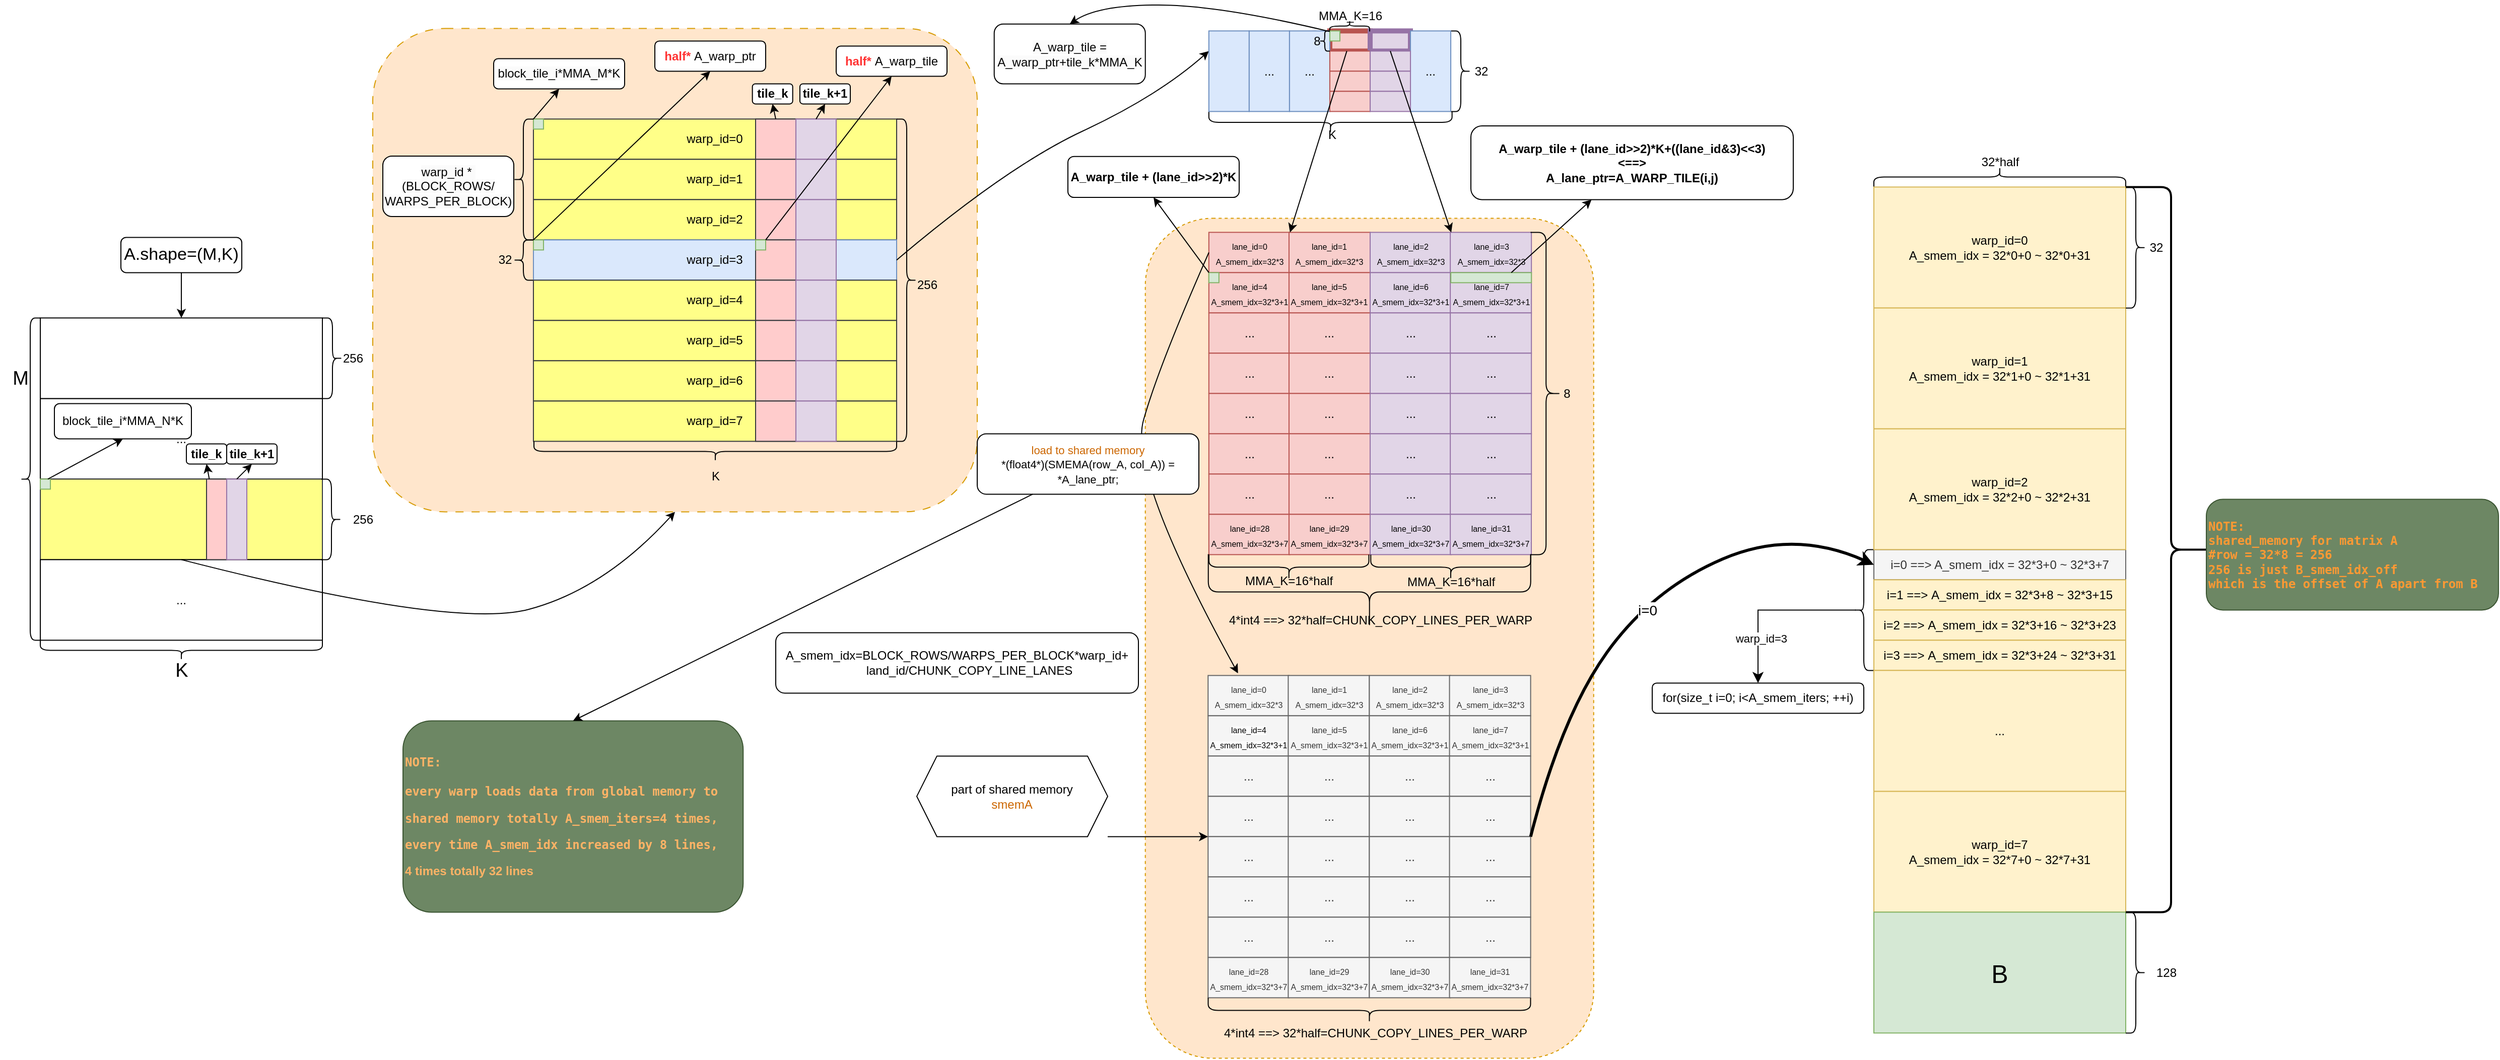 <mxfile version="13.7.9" type="device"><diagram name="Page-1" id="_nR7e4XgD6fj8UJKNjDj"><mxGraphModel dx="2440" dy="-1384" grid="1" gridSize="10" guides="1" tooltips="1" connect="1" arrows="1" fold="1" page="1" pageScale="1" pageWidth="850" pageHeight="1100" math="0" shadow="0"><root><mxCell id="0"/><mxCell id="1" parent="0"/><mxCell id="BASvvJVavqTpIo9RgMH1-416" value="..." style="rounded=0;whiteSpace=wrap;html=1;" parent="1" vertex="1"><mxGeometry x="-800" y="2600.7" width="280" height="80" as="geometry"/></mxCell><mxCell id="BASvvJVavqTpIo9RgMH1-315" value="" style="rounded=1;whiteSpace=wrap;html=1;dashed=1;dashPattern=8 8;fillColor=#ffe6cc;strokeColor=#d79b00;" parent="1" vertex="1"><mxGeometry x="-470" y="2233.2" width="600" height="480" as="geometry"/></mxCell><mxCell id="BASvvJVavqTpIo9RgMH1-244" value="" style="rounded=1;whiteSpace=wrap;html=1;dashed=1;fillColor=#ffe6cc;strokeColor=#d79b00;" parent="1" vertex="1"><mxGeometry x="296.85" y="2421.7" width="445.03" height="834" as="geometry"/></mxCell><mxCell id="BASvvJVavqTpIo9RgMH1-38" value="warp_id=0" style="rounded=0;whiteSpace=wrap;html=1;fillColor=#ffff88;strokeColor=#36393d;" parent="1" vertex="1"><mxGeometry x="-310.52" y="2323.2" width="360.52" height="40" as="geometry"/></mxCell><mxCell id="BASvvJVavqTpIo9RgMH1-29" value="" style="shape=curlyBracket;whiteSpace=wrap;html=1;rounded=1;flipH=1;labelPosition=right;verticalLabelPosition=middle;align=left;verticalAlign=middle;rotation=0;" parent="1" vertex="1"><mxGeometry x="50" y="2323.2" width="20" height="320" as="geometry"/></mxCell><mxCell id="BASvvJVavqTpIo9RgMH1-30" value="256" style="text;html=1;align=center;verticalAlign=middle;resizable=0;points=[];autosize=1;strokeColor=none;fillColor=none;" parent="1" vertex="1"><mxGeometry x="60" y="2473.2" width="40" height="30" as="geometry"/></mxCell><mxCell id="BASvvJVavqTpIo9RgMH1-31" value="" style="shape=curlyBracket;whiteSpace=wrap;html=1;rounded=1;flipH=1;labelPosition=right;verticalLabelPosition=middle;align=left;verticalAlign=middle;rotation=-180;" parent="1" vertex="1"><mxGeometry x="-330.52" y="2443.2" width="20" height="40" as="geometry"/></mxCell><mxCell id="BASvvJVavqTpIo9RgMH1-32" value="32" style="text;html=1;align=center;verticalAlign=middle;resizable=0;points=[];autosize=1;strokeColor=none;fillColor=none;" parent="1" vertex="1"><mxGeometry x="-358.96" y="2448.2" width="40" height="30" as="geometry"/></mxCell><mxCell id="BASvvJVavqTpIo9RgMH1-41" value="warp_id=1" style="rounded=0;whiteSpace=wrap;html=1;fillColor=#ffff88;strokeColor=#36393d;" parent="1" vertex="1"><mxGeometry x="-310.52" y="2363.2" width="360.52" height="40" as="geometry"/></mxCell><mxCell id="BASvvJVavqTpIo9RgMH1-42" value="warp_id=2" style="rounded=0;whiteSpace=wrap;html=1;fillColor=#ffff88;strokeColor=#36393d;" parent="1" vertex="1"><mxGeometry x="-310.52" y="2403.2" width="360.52" height="40" as="geometry"/></mxCell><mxCell id="BASvvJVavqTpIo9RgMH1-44" value="warp_id=3" style="rounded=0;whiteSpace=wrap;html=1;fillColor=#dae8fc;strokeColor=#6c8ebf;" parent="1" vertex="1"><mxGeometry x="-310.52" y="2443.2" width="360.52" height="40" as="geometry"/></mxCell><mxCell id="BASvvJVavqTpIo9RgMH1-45" value="warp_id=4" style="rounded=0;whiteSpace=wrap;html=1;fillColor=#ffff88;strokeColor=#36393d;" parent="1" vertex="1"><mxGeometry x="-310.52" y="2483.2" width="360.52" height="40" as="geometry"/></mxCell><mxCell id="BASvvJVavqTpIo9RgMH1-48" value="warp_id=5" style="rounded=0;whiteSpace=wrap;html=1;fillColor=#ffff88;strokeColor=#36393d;" parent="1" vertex="1"><mxGeometry x="-310.52" y="2523.2" width="360.52" height="40" as="geometry"/></mxCell><mxCell id="BASvvJVavqTpIo9RgMH1-49" value="warp_id=6" style="rounded=0;whiteSpace=wrap;html=1;fillColor=#ffff88;strokeColor=#36393d;" parent="1" vertex="1"><mxGeometry x="-310.52" y="2563.2" width="360.52" height="40" as="geometry"/></mxCell><mxCell id="BASvvJVavqTpIo9RgMH1-51" value="warp_id=7" style="rounded=0;whiteSpace=wrap;html=1;fillColor=#ffff88;strokeColor=#36393d;" parent="1" vertex="1"><mxGeometry x="-310.52" y="2603.2" width="360.52" height="40" as="geometry"/></mxCell><mxCell id="BASvvJVavqTpIo9RgMH1-56" value="" style="curved=1;endArrow=classic;html=1;rounded=0;exitX=1;exitY=0.5;exitDx=0;exitDy=0;entryX=0;entryY=0.25;entryDx=0;entryDy=0;" parent="1" source="BASvvJVavqTpIo9RgMH1-44" target="BASvvJVavqTpIo9RgMH1-75" edge="1"><mxGeometry width="50" height="50" relative="1" as="geometry"><mxPoint x="270" y="2255.7" as="sourcePoint"/><mxPoint x="350" y="2205.7" as="targetPoint"/><Array as="points"><mxPoint x="160" y="2370"/><mxPoint x="310" y="2300"/></Array></mxGeometry></mxCell><mxCell id="BASvvJVavqTpIo9RgMH1-57" value="" style="shape=curlyBracket;whiteSpace=wrap;html=1;rounded=1;flipH=1;labelPosition=right;verticalLabelPosition=middle;align=left;verticalAlign=middle;rotation=90;" parent="1" vertex="1"><mxGeometry x="-140" y="2473.2" width="20" height="360" as="geometry"/></mxCell><mxCell id="BASvvJVavqTpIo9RgMH1-58" value="K" style="text;html=1;align=center;verticalAlign=middle;resizable=0;points=[];autosize=1;strokeColor=none;fillColor=none;" parent="1" vertex="1"><mxGeometry x="-145" y="2663.2" width="30" height="30" as="geometry"/></mxCell><mxCell id="BASvvJVavqTpIo9RgMH1-61" value="" style="whiteSpace=wrap;html=1;aspect=fixed;fillColor=#d5e8d4;strokeColor=#82b366;" parent="1" vertex="1"><mxGeometry x="-310.52" y="2323.2" width="10" height="10" as="geometry"/></mxCell><mxCell id="BASvvJVavqTpIo9RgMH1-63" value="" style="endArrow=classic;html=1;rounded=0;exitX=0;exitY=0;exitDx=0;exitDy=0;entryX=0.5;entryY=1;entryDx=0;entryDy=0;" parent="1" source="BASvvJVavqTpIo9RgMH1-61" target="BASvvJVavqTpIo9RgMH1-248" edge="1"><mxGeometry width="50" height="50" relative="1" as="geometry"><mxPoint x="-300" y="2323.2" as="sourcePoint"/><mxPoint x="-290" y="2293.2" as="targetPoint"/></mxGeometry></mxCell><mxCell id="BASvvJVavqTpIo9RgMH1-65" value="" style="whiteSpace=wrap;html=1;aspect=fixed;fillColor=#d5e8d4;strokeColor=#82b366;" parent="1" vertex="1"><mxGeometry x="-310.52" y="2443.2" width="10" height="10" as="geometry"/></mxCell><mxCell id="BASvvJVavqTpIo9RgMH1-66" value="" style="endArrow=classic;html=1;rounded=0;entryX=0.5;entryY=1;entryDx=0;entryDy=0;" parent="1" target="BASvvJVavqTpIo9RgMH1-249" edge="1"><mxGeometry width="50" height="50" relative="1" as="geometry"><mxPoint x="-310.52" y="2443.2" as="sourcePoint"/><mxPoint x="-400" y="2403.2" as="targetPoint"/></mxGeometry></mxCell><mxCell id="BASvvJVavqTpIo9RgMH1-69" value="32" style="text;html=1;align=center;verticalAlign=middle;resizable=0;points=[];autosize=1;strokeColor=none;fillColor=none;" parent="1" vertex="1"><mxGeometry x="609.98" y="2260.7" width="40" height="30" as="geometry"/></mxCell><mxCell id="BASvvJVavqTpIo9RgMH1-70" value="" style="shape=curlyBracket;whiteSpace=wrap;html=1;rounded=1;flipH=1;labelPosition=right;verticalLabelPosition=middle;align=left;verticalAlign=middle;" parent="1" vertex="1"><mxGeometry x="600" y="2235.7" width="20" height="80" as="geometry"/></mxCell><mxCell id="BASvvJVavqTpIo9RgMH1-71" value="" style="shape=curlyBracket;whiteSpace=wrap;html=1;rounded=1;flipH=1;labelPosition=right;verticalLabelPosition=middle;align=left;verticalAlign=middle;rotation=-180;direction=south;" parent="1" vertex="1"><mxGeometry x="359.92" y="2315.7" width="241.4" height="21.55" as="geometry"/></mxCell><mxCell id="BASvvJVavqTpIo9RgMH1-72" value="K" style="text;html=1;align=center;verticalAlign=middle;resizable=0;points=[];autosize=1;strokeColor=none;fillColor=none;" parent="1" vertex="1"><mxGeometry x="466.74" y="2324.2" width="30" height="30" as="geometry"/></mxCell><mxCell id="BASvvJVavqTpIo9RgMH1-74" value="" style="rounded=0;whiteSpace=wrap;html=1;fillColor=#f8cecc;strokeColor=#b85450;strokeWidth=5;" parent="1" vertex="1"><mxGeometry x="479.98" y="2235.7" width="40.02" height="20" as="geometry"/></mxCell><mxCell id="BASvvJVavqTpIo9RgMH1-75" value="" style="rounded=0;whiteSpace=wrap;html=1;fillColor=#dae8fc;strokeColor=#6c8ebf;" parent="1" vertex="1"><mxGeometry x="359.92" y="2235.7" width="40.02" height="80" as="geometry"/></mxCell><mxCell id="BASvvJVavqTpIo9RgMH1-76" value="..." style="rounded=0;whiteSpace=wrap;html=1;fillColor=#dae8fc;strokeColor=#6c8ebf;" parent="1" vertex="1"><mxGeometry x="399.94" y="2235.7" width="40.02" height="80" as="geometry"/></mxCell><mxCell id="BASvvJVavqTpIo9RgMH1-77" value="..." style="rounded=0;whiteSpace=wrap;html=1;fillColor=#dae8fc;strokeColor=#6c8ebf;" parent="1" vertex="1"><mxGeometry x="439.96" y="2235.7" width="40.02" height="80" as="geometry"/></mxCell><mxCell id="BASvvJVavqTpIo9RgMH1-78" value="" style="rounded=0;whiteSpace=wrap;html=1;fillColor=#e1d5e7;strokeColor=#9673a6;strokeWidth=5;" parent="1" vertex="1"><mxGeometry x="520" y="2235.7" width="40" height="20" as="geometry"/></mxCell><mxCell id="BASvvJVavqTpIo9RgMH1-79" value="..." style="rounded=0;whiteSpace=wrap;html=1;fillColor=#dae8fc;strokeColor=#6c8ebf;" parent="1" vertex="1"><mxGeometry x="560.02" y="2235.7" width="40.02" height="80" as="geometry"/></mxCell><mxCell id="BASvvJVavqTpIo9RgMH1-82" value="" style="shape=curlyBracket;whiteSpace=wrap;html=1;rounded=1;flipH=1;labelPosition=right;verticalLabelPosition=middle;align=left;verticalAlign=middle;rotation=-90;size=0.5;" parent="1" vertex="1"><mxGeometry x="494.39" y="2211.16" width="10.7" height="39.54" as="geometry"/></mxCell><mxCell id="BASvvJVavqTpIo9RgMH1-83" value="MMA_K=16" style="text;html=1;align=center;verticalAlign=middle;resizable=0;points=[];autosize=1;strokeColor=none;fillColor=none;" parent="1" vertex="1"><mxGeometry x="454.99" y="2205.7" width="90" height="30" as="geometry"/></mxCell><mxCell id="BASvvJVavqTpIo9RgMH1-85" value="&lt;font style=&quot;font-size: 8px;&quot;&gt;lane_id=0&lt;br&gt;A_smem_idx=32*3&lt;/font&gt;" style="rounded=0;whiteSpace=wrap;html=1;fillColor=#f8cecc;strokeColor=#b85450;" parent="1" vertex="1"><mxGeometry x="359.92" y="2435.7" width="80.52" height="40" as="geometry"/></mxCell><mxCell id="BASvvJVavqTpIo9RgMH1-117" value="&lt;span style=&quot;font-size: 8px;&quot;&gt;lane_id=1&lt;/span&gt;&lt;br style=&quot;font-size: 8px;&quot;&gt;&lt;span style=&quot;font-size: 8px;&quot;&gt;A_smem_idx=32*3&lt;/span&gt;" style="rounded=0;whiteSpace=wrap;html=1;fillColor=#f8cecc;strokeColor=#b85450;" parent="1" vertex="1"><mxGeometry x="439.48" y="2435.7" width="80.52" height="40" as="geometry"/></mxCell><mxCell id="BASvvJVavqTpIo9RgMH1-120" value="&lt;span style=&quot;font-size: 8px;&quot;&gt;lane_id=2&lt;/span&gt;&lt;br style=&quot;font-size: 8px;&quot;&gt;&lt;span style=&quot;font-size: 8px;&quot;&gt;A_smem_idx=32*3&lt;/span&gt;" style="rounded=0;whiteSpace=wrap;html=1;fillColor=#e1d5e7;strokeColor=#9673a6;" parent="1" vertex="1"><mxGeometry x="520" y="2435.7" width="80.52" height="40" as="geometry"/></mxCell><mxCell id="BASvvJVavqTpIo9RgMH1-121" value="&lt;span style=&quot;font-size: 8px;&quot;&gt;lane_id=3&lt;/span&gt;&lt;br style=&quot;font-size: 8px;&quot;&gt;&lt;span style=&quot;font-size: 8px;&quot;&gt;A_smem_idx=32*3&lt;/span&gt;" style="rounded=0;whiteSpace=wrap;html=1;fillColor=#e1d5e7;strokeColor=#9673a6;" parent="1" vertex="1"><mxGeometry x="599.56" y="2435.7" width="80.52" height="40" as="geometry"/></mxCell><mxCell id="BASvvJVavqTpIo9RgMH1-122" value="&lt;span style=&quot;font-size: 8px;&quot;&gt;lane_id=4&lt;/span&gt;&lt;br style=&quot;font-size: 8px;&quot;&gt;&lt;span style=&quot;font-size: 8px;&quot;&gt;A_smem_idx=32*3+1&lt;/span&gt;" style="rounded=0;whiteSpace=wrap;html=1;fillColor=#f8cecc;strokeColor=#b85450;" parent="1" vertex="1"><mxGeometry x="359.92" y="2475.7" width="80.52" height="40" as="geometry"/></mxCell><mxCell id="BASvvJVavqTpIo9RgMH1-123" value="&lt;span style=&quot;font-size: 8px;&quot;&gt;lane_id=5&lt;/span&gt;&lt;br style=&quot;font-size: 8px;&quot;&gt;&lt;span style=&quot;font-size: 8px;&quot;&gt;A_smem_idx=32*3+1&lt;/span&gt;" style="rounded=0;whiteSpace=wrap;html=1;fillColor=#f8cecc;strokeColor=#b85450;" parent="1" vertex="1"><mxGeometry x="439.48" y="2475.7" width="80.52" height="40" as="geometry"/></mxCell><mxCell id="BASvvJVavqTpIo9RgMH1-124" value="&lt;span style=&quot;font-size: 8px;&quot;&gt;lane_id=6&lt;/span&gt;&lt;br style=&quot;font-size: 8px;&quot;&gt;&lt;span style=&quot;font-size: 8px;&quot;&gt;A_smem_idx=32*3+1&lt;/span&gt;" style="rounded=0;whiteSpace=wrap;html=1;fillColor=#e1d5e7;strokeColor=#9673a6;" parent="1" vertex="1"><mxGeometry x="520" y="2475.7" width="80.52" height="40" as="geometry"/></mxCell><mxCell id="BASvvJVavqTpIo9RgMH1-125" value="&lt;span style=&quot;font-size: 8px;&quot;&gt;lane_id=7&lt;/span&gt;&lt;br style=&quot;font-size: 8px;&quot;&gt;&lt;span style=&quot;font-size: 8px;&quot;&gt;A_smem_idx=32*3+1&lt;/span&gt;" style="rounded=0;whiteSpace=wrap;html=1;fillColor=#e1d5e7;strokeColor=#9673a6;" parent="1" vertex="1"><mxGeometry x="599.56" y="2475.7" width="80.52" height="40" as="geometry"/></mxCell><mxCell id="BASvvJVavqTpIo9RgMH1-126" value="..." style="rounded=0;whiteSpace=wrap;html=1;fillColor=#f8cecc;strokeColor=#b85450;" parent="1" vertex="1"><mxGeometry x="359.92" y="2515.7" width="80.52" height="40" as="geometry"/></mxCell><mxCell id="BASvvJVavqTpIo9RgMH1-127" value="..." style="rounded=0;whiteSpace=wrap;html=1;fillColor=#f8cecc;strokeColor=#b85450;" parent="1" vertex="1"><mxGeometry x="439.48" y="2515.7" width="80.52" height="40" as="geometry"/></mxCell><mxCell id="BASvvJVavqTpIo9RgMH1-128" value="..." style="rounded=0;whiteSpace=wrap;html=1;fillColor=#e1d5e7;strokeColor=#9673a6;" parent="1" vertex="1"><mxGeometry x="520" y="2515.7" width="80.52" height="40" as="geometry"/></mxCell><mxCell id="BASvvJVavqTpIo9RgMH1-129" value="..." style="rounded=0;whiteSpace=wrap;html=1;fillColor=#e1d5e7;strokeColor=#9673a6;" parent="1" vertex="1"><mxGeometry x="599.56" y="2515.7" width="80.52" height="40" as="geometry"/></mxCell><mxCell id="BASvvJVavqTpIo9RgMH1-130" value="..." style="rounded=0;whiteSpace=wrap;html=1;fillColor=#f8cecc;strokeColor=#b85450;" parent="1" vertex="1"><mxGeometry x="359.92" y="2555.7" width="80.52" height="40" as="geometry"/></mxCell><mxCell id="BASvvJVavqTpIo9RgMH1-131" value="..." style="rounded=0;whiteSpace=wrap;html=1;fillColor=#f8cecc;strokeColor=#b85450;" parent="1" vertex="1"><mxGeometry x="439.48" y="2555.7" width="80.52" height="40" as="geometry"/></mxCell><mxCell id="BASvvJVavqTpIo9RgMH1-132" value="..." style="rounded=0;whiteSpace=wrap;html=1;fillColor=#e1d5e7;strokeColor=#9673a6;" parent="1" vertex="1"><mxGeometry x="520" y="2555.7" width="80.52" height="40" as="geometry"/></mxCell><mxCell id="BASvvJVavqTpIo9RgMH1-133" value="..." style="rounded=0;whiteSpace=wrap;html=1;fillColor=#e1d5e7;strokeColor=#9673a6;" parent="1" vertex="1"><mxGeometry x="599.56" y="2555.7" width="80.52" height="40" as="geometry"/></mxCell><mxCell id="BASvvJVavqTpIo9RgMH1-134" value="..." style="rounded=0;whiteSpace=wrap;html=1;fillColor=#f8cecc;strokeColor=#b85450;" parent="1" vertex="1"><mxGeometry x="359.92" y="2595.7" width="80.52" height="40" as="geometry"/></mxCell><mxCell id="BASvvJVavqTpIo9RgMH1-135" value="..." style="rounded=0;whiteSpace=wrap;html=1;fillColor=#f8cecc;strokeColor=#b85450;" parent="1" vertex="1"><mxGeometry x="439.48" y="2595.7" width="80.52" height="40" as="geometry"/></mxCell><mxCell id="BASvvJVavqTpIo9RgMH1-136" value="..." style="rounded=0;whiteSpace=wrap;html=1;fillColor=#e1d5e7;strokeColor=#9673a6;" parent="1" vertex="1"><mxGeometry x="520" y="2595.7" width="80.52" height="40" as="geometry"/></mxCell><mxCell id="BASvvJVavqTpIo9RgMH1-137" value="..." style="rounded=0;whiteSpace=wrap;html=1;fillColor=#e1d5e7;strokeColor=#9673a6;" parent="1" vertex="1"><mxGeometry x="599.56" y="2595.7" width="80.52" height="40" as="geometry"/></mxCell><mxCell id="BASvvJVavqTpIo9RgMH1-138" value="..." style="rounded=0;whiteSpace=wrap;html=1;fillColor=#f8cecc;strokeColor=#b85450;" parent="1" vertex="1"><mxGeometry x="359.92" y="2635.7" width="80.52" height="40" as="geometry"/></mxCell><mxCell id="BASvvJVavqTpIo9RgMH1-139" value="..." style="rounded=0;whiteSpace=wrap;html=1;fillColor=#f8cecc;strokeColor=#b85450;" parent="1" vertex="1"><mxGeometry x="439.48" y="2635.7" width="80.52" height="40" as="geometry"/></mxCell><mxCell id="BASvvJVavqTpIo9RgMH1-140" value="..." style="rounded=0;whiteSpace=wrap;html=1;fillColor=#e1d5e7;strokeColor=#9673a6;" parent="1" vertex="1"><mxGeometry x="520" y="2635.7" width="80.52" height="40" as="geometry"/></mxCell><mxCell id="BASvvJVavqTpIo9RgMH1-141" value="..." style="rounded=0;whiteSpace=wrap;html=1;fillColor=#e1d5e7;strokeColor=#9673a6;" parent="1" vertex="1"><mxGeometry x="599.56" y="2635.7" width="80.52" height="40" as="geometry"/></mxCell><mxCell id="BASvvJVavqTpIo9RgMH1-142" value="..." style="rounded=0;whiteSpace=wrap;html=1;fillColor=#f8cecc;strokeColor=#b85450;" parent="1" vertex="1"><mxGeometry x="359.92" y="2675.7" width="80.52" height="40" as="geometry"/></mxCell><mxCell id="BASvvJVavqTpIo9RgMH1-143" value="..." style="rounded=0;whiteSpace=wrap;html=1;fillColor=#f8cecc;strokeColor=#b85450;" parent="1" vertex="1"><mxGeometry x="439.48" y="2675.7" width="80.52" height="40" as="geometry"/></mxCell><mxCell id="BASvvJVavqTpIo9RgMH1-144" value="..." style="rounded=0;whiteSpace=wrap;html=1;fillColor=#e1d5e7;strokeColor=#9673a6;" parent="1" vertex="1"><mxGeometry x="520" y="2675.7" width="80.52" height="40" as="geometry"/></mxCell><mxCell id="BASvvJVavqTpIo9RgMH1-145" value="..." style="rounded=0;whiteSpace=wrap;html=1;fillColor=#e1d5e7;strokeColor=#9673a6;" parent="1" vertex="1"><mxGeometry x="599.56" y="2675.7" width="80.52" height="40" as="geometry"/></mxCell><mxCell id="BASvvJVavqTpIo9RgMH1-146" value="&lt;span style=&quot;font-size: 8px;&quot;&gt;lane_id=28&lt;/span&gt;&lt;br style=&quot;font-size: 8px;&quot;&gt;&lt;span style=&quot;font-size: 8px;&quot;&gt;A_smem_idx=32*3+7&lt;/span&gt;" style="rounded=0;whiteSpace=wrap;html=1;fillColor=#f8cecc;strokeColor=#b85450;" parent="1" vertex="1"><mxGeometry x="359.92" y="2715.7" width="80.52" height="40" as="geometry"/></mxCell><mxCell id="BASvvJVavqTpIo9RgMH1-147" value="&lt;span style=&quot;font-size: 8px;&quot;&gt;lane_id=29&lt;/span&gt;&lt;br style=&quot;font-size: 8px;&quot;&gt;&lt;span style=&quot;font-size: 8px;&quot;&gt;A_smem_idx=32*3+7&lt;/span&gt;" style="rounded=0;whiteSpace=wrap;html=1;fillColor=#f8cecc;strokeColor=#b85450;" parent="1" vertex="1"><mxGeometry x="439.48" y="2715.7" width="80.52" height="40" as="geometry"/></mxCell><mxCell id="BASvvJVavqTpIo9RgMH1-148" value="&lt;span style=&quot;font-size: 8px;&quot;&gt;lane_id=30&lt;/span&gt;&lt;br style=&quot;font-size: 8px;&quot;&gt;&lt;span style=&quot;font-size: 8px;&quot;&gt;A_smem_idx=32*3+7&lt;/span&gt;" style="rounded=0;whiteSpace=wrap;html=1;fillColor=#e1d5e7;strokeColor=#9673a6;" parent="1" vertex="1"><mxGeometry x="520" y="2715.7" width="80.52" height="40" as="geometry"/></mxCell><mxCell id="BASvvJVavqTpIo9RgMH1-149" value="&lt;span style=&quot;font-size: 8px;&quot;&gt;lane_id=31&lt;/span&gt;&lt;br style=&quot;font-size: 8px;&quot;&gt;&lt;span style=&quot;font-size: 8px;&quot;&gt;A_smem_idx=32*3+7&lt;/span&gt;" style="rounded=0;whiteSpace=wrap;html=1;fillColor=#e1d5e7;strokeColor=#9673a6;" parent="1" vertex="1"><mxGeometry x="599.56" y="2715.7" width="80.44" height="40" as="geometry"/></mxCell><mxCell id="BASvvJVavqTpIo9RgMH1-150" value="" style="whiteSpace=wrap;html=1;aspect=fixed;fillColor=#d5e8d4;strokeColor=#82b366;" parent="1" vertex="1"><mxGeometry x="479.98" y="2235.7" width="10" height="10" as="geometry"/></mxCell><mxCell id="BASvvJVavqTpIo9RgMH1-155" value="" style="shape=curlyBracket;whiteSpace=wrap;html=1;rounded=1;flipH=1;labelPosition=right;verticalLabelPosition=middle;align=left;verticalAlign=middle;" parent="1" vertex="1"><mxGeometry x="679.22" y="2435.7" width="30.78" height="320" as="geometry"/></mxCell><mxCell id="BASvvJVavqTpIo9RgMH1-156" value="8" style="text;html=1;align=center;verticalAlign=middle;resizable=0;points=[];autosize=1;strokeColor=none;fillColor=none;" parent="1" vertex="1"><mxGeometry x="700" y="2580.7" width="30" height="30" as="geometry"/></mxCell><mxCell id="BASvvJVavqTpIo9RgMH1-159" value="MMA_K=16*half" style="text;html=1;align=center;verticalAlign=middle;resizable=0;points=[];autosize=1;strokeColor=none;fillColor=none;" parent="1" vertex="1"><mxGeometry x="384.38" y="2766.7" width="110" height="30" as="geometry"/></mxCell><mxCell id="BASvvJVavqTpIo9RgMH1-160" value="" style="shape=curlyBracket;whiteSpace=wrap;html=1;rounded=1;flipH=1;labelPosition=right;verticalLabelPosition=middle;align=left;verticalAlign=middle;rotation=90;" parent="1" vertex="1"><mxGeometry x="426.89" y="2688.82" width="24.98" height="158.73" as="geometry"/></mxCell><mxCell id="BASvvJVavqTpIo9RgMH1-170" value="&lt;font style=&quot;font-size: 8px;&quot;&gt;lane_id=0&lt;br&gt;A_smem_idx=32*3&lt;/font&gt;" style="rounded=0;whiteSpace=wrap;html=1;fillColor=#f5f5f5;fontColor=#333333;strokeColor=#666666;" parent="1" vertex="1"><mxGeometry x="359.14" y="2875.7" width="80.52" height="40" as="geometry"/></mxCell><mxCell id="BASvvJVavqTpIo9RgMH1-171" value="&lt;span style=&quot;font-size: 8px;&quot;&gt;lane_id=1&lt;/span&gt;&lt;br style=&quot;font-size: 8px;&quot;&gt;&lt;span style=&quot;font-size: 8px;&quot;&gt;A_smem_idx=32*3&lt;/span&gt;" style="rounded=0;whiteSpace=wrap;html=1;fillColor=#f5f5f5;fontColor=#333333;strokeColor=#666666;" parent="1" vertex="1"><mxGeometry x="438.7" y="2875.7" width="80.52" height="40" as="geometry"/></mxCell><mxCell id="BASvvJVavqTpIo9RgMH1-172" value="&lt;span style=&quot;font-size: 8px;&quot;&gt;lane_id=2&lt;/span&gt;&lt;br style=&quot;font-size: 8px;&quot;&gt;&lt;span style=&quot;font-size: 8px;&quot;&gt;A_smem_idx=32*3&lt;/span&gt;" style="rounded=0;whiteSpace=wrap;html=1;fillColor=#f5f5f5;fontColor=#333333;strokeColor=#666666;" parent="1" vertex="1"><mxGeometry x="519.22" y="2875.7" width="80.52" height="40" as="geometry"/></mxCell><mxCell id="BASvvJVavqTpIo9RgMH1-173" value="&lt;span style=&quot;font-size: 8px;&quot;&gt;lane_id=3&lt;/span&gt;&lt;br style=&quot;font-size: 8px;&quot;&gt;&lt;span style=&quot;font-size: 8px;&quot;&gt;A_smem_idx=32*3&lt;/span&gt;" style="rounded=0;whiteSpace=wrap;html=1;fillColor=#f5f5f5;fontColor=#333333;strokeColor=#666666;" parent="1" vertex="1"><mxGeometry x="598.78" y="2875.7" width="80.52" height="40" as="geometry"/></mxCell><mxCell id="BASvvJVavqTpIo9RgMH1-174" value="&lt;font style=&quot;font-size: 8px;&quot;&gt;&lt;span style=&quot;color: rgb(0, 0, 0); font-family: Helvetica; font-style: normal; font-variant-ligatures: normal; font-variant-caps: normal; font-weight: 400; letter-spacing: normal; orphans: 2; text-align: center; text-indent: 0px; text-transform: none; widows: 2; word-spacing: 0px; -webkit-text-stroke-width: 0px; white-space: normal; background-color: rgb(251, 251, 251); text-decoration-thickness: initial; text-decoration-style: initial; text-decoration-color: initial; float: none; display: inline !important;&quot;&gt;lane_id=4&lt;/span&gt;&lt;br style=&quot;color: rgb(0, 0, 0); font-family: Helvetica; font-style: normal; font-variant-ligatures: normal; font-variant-caps: normal; font-weight: 400; letter-spacing: normal; orphans: 2; text-align: center; text-indent: 0px; text-transform: none; widows: 2; word-spacing: 0px; -webkit-text-stroke-width: 0px; white-space: normal; background-color: rgb(251, 251, 251); text-decoration-thickness: initial; text-decoration-style: initial; text-decoration-color: initial;&quot;&gt;&lt;span style=&quot;color: rgb(0, 0, 0); font-family: Helvetica; font-style: normal; font-variant-ligatures: normal; font-variant-caps: normal; font-weight: 400; letter-spacing: normal; orphans: 2; text-align: center; text-indent: 0px; text-transform: none; widows: 2; word-spacing: 0px; -webkit-text-stroke-width: 0px; white-space: normal; background-color: rgb(251, 251, 251); text-decoration-thickness: initial; text-decoration-style: initial; text-decoration-color: initial; float: none; display: inline !important;&quot;&gt;A_smem_idx=32*3+1&lt;/span&gt;&lt;/font&gt;" style="rounded=0;whiteSpace=wrap;html=1;fillColor=#f5f5f5;fontColor=#333333;strokeColor=#666666;" parent="1" vertex="1"><mxGeometry x="359.14" y="2915.7" width="80.52" height="40" as="geometry"/></mxCell><mxCell id="BASvvJVavqTpIo9RgMH1-175" value="&lt;span style=&quot;font-size: 8px;&quot;&gt;lane_id=5&lt;/span&gt;&lt;br style=&quot;font-size: 8px;&quot;&gt;&lt;span style=&quot;font-size: 8px;&quot;&gt;A_smem_idx=32*3+1&lt;/span&gt;" style="rounded=0;whiteSpace=wrap;html=1;fillColor=#f5f5f5;fontColor=#333333;strokeColor=#666666;" parent="1" vertex="1"><mxGeometry x="438.7" y="2915.7" width="80.52" height="40" as="geometry"/></mxCell><mxCell id="BASvvJVavqTpIo9RgMH1-176" value="&lt;span style=&quot;font-size: 8px;&quot;&gt;lane_id=6&lt;/span&gt;&lt;br style=&quot;font-size: 8px;&quot;&gt;&lt;span style=&quot;font-size: 8px;&quot;&gt;A_smem_idx=32*3+1&lt;/span&gt;" style="rounded=0;whiteSpace=wrap;html=1;fillColor=#f5f5f5;fontColor=#333333;strokeColor=#666666;" parent="1" vertex="1"><mxGeometry x="519.22" y="2915.7" width="80.52" height="40" as="geometry"/></mxCell><mxCell id="BASvvJVavqTpIo9RgMH1-177" value="&lt;span style=&quot;font-size: 8px;&quot;&gt;lane_id=7&lt;/span&gt;&lt;br style=&quot;font-size: 8px;&quot;&gt;&lt;span style=&quot;font-size: 8px;&quot;&gt;A_smem_idx=32*3+1&lt;/span&gt;" style="rounded=0;whiteSpace=wrap;html=1;fillColor=#f5f5f5;fontColor=#333333;strokeColor=#666666;" parent="1" vertex="1"><mxGeometry x="598.78" y="2915.7" width="80.52" height="40" as="geometry"/></mxCell><mxCell id="BASvvJVavqTpIo9RgMH1-178" value="..." style="rounded=0;whiteSpace=wrap;html=1;fillColor=#f5f5f5;fontColor=#333333;strokeColor=#666666;" parent="1" vertex="1"><mxGeometry x="359.14" y="2955.7" width="80.52" height="40" as="geometry"/></mxCell><mxCell id="BASvvJVavqTpIo9RgMH1-179" value="..." style="rounded=0;whiteSpace=wrap;html=1;fillColor=#f5f5f5;fontColor=#333333;strokeColor=#666666;" parent="1" vertex="1"><mxGeometry x="438.7" y="2955.7" width="80.52" height="40" as="geometry"/></mxCell><mxCell id="BASvvJVavqTpIo9RgMH1-180" value="..." style="rounded=0;whiteSpace=wrap;html=1;fillColor=#f5f5f5;fontColor=#333333;strokeColor=#666666;" parent="1" vertex="1"><mxGeometry x="519.22" y="2955.7" width="80.52" height="40" as="geometry"/></mxCell><mxCell id="BASvvJVavqTpIo9RgMH1-181" value="..." style="rounded=0;whiteSpace=wrap;html=1;fillColor=#f5f5f5;fontColor=#333333;strokeColor=#666666;" parent="1" vertex="1"><mxGeometry x="598.78" y="2955.7" width="80.52" height="40" as="geometry"/></mxCell><mxCell id="BASvvJVavqTpIo9RgMH1-182" value="..." style="rounded=0;whiteSpace=wrap;html=1;fillColor=#f5f5f5;fontColor=#333333;strokeColor=#666666;" parent="1" vertex="1"><mxGeometry x="359.14" y="2995.7" width="80.52" height="40" as="geometry"/></mxCell><mxCell id="BASvvJVavqTpIo9RgMH1-183" value="..." style="rounded=0;whiteSpace=wrap;html=1;fillColor=#f5f5f5;fontColor=#333333;strokeColor=#666666;" parent="1" vertex="1"><mxGeometry x="438.7" y="2995.7" width="80.52" height="40" as="geometry"/></mxCell><mxCell id="BASvvJVavqTpIo9RgMH1-184" value="..." style="rounded=0;whiteSpace=wrap;html=1;fillColor=#f5f5f5;fontColor=#333333;strokeColor=#666666;" parent="1" vertex="1"><mxGeometry x="519.22" y="2995.7" width="80.52" height="40" as="geometry"/></mxCell><mxCell id="BASvvJVavqTpIo9RgMH1-185" value="..." style="rounded=0;whiteSpace=wrap;html=1;fillColor=#f5f5f5;fontColor=#333333;strokeColor=#666666;" parent="1" vertex="1"><mxGeometry x="598.78" y="2995.7" width="80.52" height="40" as="geometry"/></mxCell><mxCell id="BASvvJVavqTpIo9RgMH1-186" value="..." style="rounded=0;whiteSpace=wrap;html=1;fillColor=#f5f5f5;fontColor=#333333;strokeColor=#666666;" parent="1" vertex="1"><mxGeometry x="359.14" y="3035.7" width="80.52" height="40" as="geometry"/></mxCell><mxCell id="BASvvJVavqTpIo9RgMH1-187" value="..." style="rounded=0;whiteSpace=wrap;html=1;fillColor=#f5f5f5;fontColor=#333333;strokeColor=#666666;" parent="1" vertex="1"><mxGeometry x="438.7" y="3035.7" width="80.52" height="40" as="geometry"/></mxCell><mxCell id="BASvvJVavqTpIo9RgMH1-188" value="..." style="rounded=0;whiteSpace=wrap;html=1;fillColor=#f5f5f5;fontColor=#333333;strokeColor=#666666;" parent="1" vertex="1"><mxGeometry x="519.22" y="3035.7" width="80.52" height="40" as="geometry"/></mxCell><mxCell id="BASvvJVavqTpIo9RgMH1-189" value="..." style="rounded=0;whiteSpace=wrap;html=1;fillColor=#f5f5f5;fontColor=#333333;strokeColor=#666666;" parent="1" vertex="1"><mxGeometry x="598.78" y="3035.7" width="80.52" height="40" as="geometry"/></mxCell><mxCell id="BASvvJVavqTpIo9RgMH1-190" value="..." style="rounded=0;whiteSpace=wrap;html=1;fillColor=#f5f5f5;fontColor=#333333;strokeColor=#666666;" parent="1" vertex="1"><mxGeometry x="359.14" y="3075.7" width="80.52" height="40" as="geometry"/></mxCell><mxCell id="BASvvJVavqTpIo9RgMH1-191" value="..." style="rounded=0;whiteSpace=wrap;html=1;fillColor=#f5f5f5;fontColor=#333333;strokeColor=#666666;" parent="1" vertex="1"><mxGeometry x="438.7" y="3075.7" width="80.52" height="40" as="geometry"/></mxCell><mxCell id="BASvvJVavqTpIo9RgMH1-192" value="..." style="rounded=0;whiteSpace=wrap;html=1;fillColor=#f5f5f5;fontColor=#333333;strokeColor=#666666;" parent="1" vertex="1"><mxGeometry x="519.22" y="3075.7" width="80.52" height="40" as="geometry"/></mxCell><mxCell id="BASvvJVavqTpIo9RgMH1-193" value="..." style="rounded=0;whiteSpace=wrap;html=1;fillColor=#f5f5f5;fontColor=#333333;strokeColor=#666666;" parent="1" vertex="1"><mxGeometry x="598.78" y="3075.7" width="80.52" height="40" as="geometry"/></mxCell><mxCell id="BASvvJVavqTpIo9RgMH1-194" value="..." style="rounded=0;whiteSpace=wrap;html=1;fillColor=#f5f5f5;fontColor=#333333;strokeColor=#666666;" parent="1" vertex="1"><mxGeometry x="359.14" y="3115.7" width="80.52" height="40" as="geometry"/></mxCell><mxCell id="BASvvJVavqTpIo9RgMH1-195" value="..." style="rounded=0;whiteSpace=wrap;html=1;fillColor=#f5f5f5;fontColor=#333333;strokeColor=#666666;" parent="1" vertex="1"><mxGeometry x="438.7" y="3115.7" width="80.52" height="40" as="geometry"/></mxCell><mxCell id="BASvvJVavqTpIo9RgMH1-196" value="..." style="rounded=0;whiteSpace=wrap;html=1;fillColor=#f5f5f5;fontColor=#333333;strokeColor=#666666;" parent="1" vertex="1"><mxGeometry x="519.22" y="3115.7" width="80.52" height="40" as="geometry"/></mxCell><mxCell id="BASvvJVavqTpIo9RgMH1-197" value="..." style="rounded=0;whiteSpace=wrap;html=1;fillColor=#f5f5f5;fontColor=#333333;strokeColor=#666666;" parent="1" vertex="1"><mxGeometry x="598.78" y="3115.7" width="80.52" height="40" as="geometry"/></mxCell><mxCell id="BASvvJVavqTpIo9RgMH1-198" value="&lt;span style=&quot;font-size: 8px;&quot;&gt;lane_id=28&lt;/span&gt;&lt;br style=&quot;font-size: 8px;&quot;&gt;&lt;span style=&quot;font-size: 8px;&quot;&gt;A_smem_idx=32*3+7&lt;/span&gt;" style="rounded=0;whiteSpace=wrap;html=1;fillColor=#f5f5f5;fontColor=#333333;strokeColor=#666666;" parent="1" vertex="1"><mxGeometry x="359.14" y="3155.7" width="80.52" height="40" as="geometry"/></mxCell><mxCell id="BASvvJVavqTpIo9RgMH1-199" value="&lt;span style=&quot;font-size: 8px;&quot;&gt;lane_id=29&lt;/span&gt;&lt;br style=&quot;font-size: 8px;&quot;&gt;&lt;span style=&quot;font-size: 8px;&quot;&gt;A_smem_idx=32*3+7&lt;/span&gt;" style="rounded=0;whiteSpace=wrap;html=1;fillColor=#f5f5f5;fontColor=#333333;strokeColor=#666666;" parent="1" vertex="1"><mxGeometry x="438.7" y="3155.7" width="80.52" height="40" as="geometry"/></mxCell><mxCell id="BASvvJVavqTpIo9RgMH1-200" value="&lt;span style=&quot;font-size: 8px;&quot;&gt;lane_id=30&lt;/span&gt;&lt;br style=&quot;font-size: 8px;&quot;&gt;&lt;span style=&quot;font-size: 8px;&quot;&gt;A_smem_idx=32*3+7&lt;/span&gt;" style="rounded=0;whiteSpace=wrap;html=1;fillColor=#f5f5f5;fontColor=#333333;strokeColor=#666666;" parent="1" vertex="1"><mxGeometry x="519.22" y="3155.7" width="80.52" height="40" as="geometry"/></mxCell><mxCell id="BASvvJVavqTpIo9RgMH1-201" value="&lt;span style=&quot;font-size: 8px;&quot;&gt;lane_id=31&lt;/span&gt;&lt;br style=&quot;font-size: 8px;&quot;&gt;&lt;span style=&quot;font-size: 8px;&quot;&gt;A_smem_idx=32*3+7&lt;/span&gt;" style="rounded=0;whiteSpace=wrap;html=1;fillColor=#f5f5f5;fontColor=#333333;strokeColor=#666666;" parent="1" vertex="1"><mxGeometry x="598.78" y="3155.7" width="80.44" height="40" as="geometry"/></mxCell><mxCell id="BASvvJVavqTpIo9RgMH1-204" value="" style="shape=curlyBracket;whiteSpace=wrap;html=1;rounded=1;flipH=1;labelPosition=right;verticalLabelPosition=middle;align=left;verticalAlign=middle;rotation=90;" parent="1" vertex="1"><mxGeometry x="506.75" y="3048.19" width="24.98" height="320" as="geometry"/></mxCell><mxCell id="BASvvJVavqTpIo9RgMH1-207" value="" style="shape=curlyBracket;whiteSpace=wrap;html=1;rounded=1;flipH=1;labelPosition=right;verticalLabelPosition=middle;align=left;verticalAlign=middle;rotation=90;" parent="1" vertex="1"><mxGeometry x="587.51" y="2688.82" width="24.98" height="158.73" as="geometry"/></mxCell><mxCell id="BASvvJVavqTpIo9RgMH1-208" value="MMA_K=16*half" style="text;html=1;align=center;verticalAlign=middle;resizable=0;points=[];autosize=1;strokeColor=none;fillColor=none;" parent="1" vertex="1"><mxGeometry x="545" y="2767.7" width="110" height="30" as="geometry"/></mxCell><mxCell id="BASvvJVavqTpIo9RgMH1-212" value="" style="rounded=0;whiteSpace=wrap;html=1;fillColor=#d5e8d4;strokeColor=#82b366;" parent="1" vertex="1"><mxGeometry x="600.08" y="2475.7" width="80" height="10" as="geometry"/></mxCell><mxCell id="BASvvJVavqTpIo9RgMH1-213" value="" style="whiteSpace=wrap;html=1;aspect=fixed;fillColor=#d5e8d4;strokeColor=#82b366;" parent="1" vertex="1"><mxGeometry x="359.92" y="2475.7" width="10" height="10" as="geometry"/></mxCell><mxCell id="BASvvJVavqTpIo9RgMH1-215" value="" style="curved=1;endArrow=classic;html=1;rounded=0;exitX=0;exitY=0.5;exitDx=0;exitDy=0;entryX=0.369;entryY=-0.054;entryDx=0;entryDy=0;entryPerimeter=0;" parent="1" source="BASvvJVavqTpIo9RgMH1-85" target="BASvvJVavqTpIo9RgMH1-170" edge="1"><mxGeometry width="50" height="50" relative="1" as="geometry"><mxPoint x="370" y="2455.7" as="sourcePoint"/><mxPoint x="320" y="2855.7" as="targetPoint"/><Array as="points"><mxPoint x="310" y="2568.82"/><mxPoint x="280" y="2675.7"/></Array></mxGeometry></mxCell><mxCell id="BASvvJVavqTpIo9RgMH1-216" value="" style="endArrow=classic;html=1;rounded=0;exitX=0.75;exitY=0;exitDx=0;exitDy=0;" parent="1" source="BASvvJVavqTpIo9RgMH1-212" target="BASvvJVavqTpIo9RgMH1-222" edge="1"><mxGeometry width="50" height="50" relative="1" as="geometry"><mxPoint x="619.98" y="2435.7" as="sourcePoint"/><mxPoint x="665.06" y="2375.72" as="targetPoint"/></mxGeometry></mxCell><mxCell id="BASvvJVavqTpIo9RgMH1-218" value="" style="endArrow=classic;html=1;rounded=0;entryX=0.5;entryY=1;entryDx=0;entryDy=0;exitX=0;exitY=0;exitDx=0;exitDy=0;" parent="1" source="BASvvJVavqTpIo9RgMH1-213" target="BASvvJVavqTpIo9RgMH1-220" edge="1"><mxGeometry width="50" height="50" relative="1" as="geometry"><mxPoint x="360" y="2435.7" as="sourcePoint"/><mxPoint x="310" y="2425.7" as="targetPoint"/></mxGeometry></mxCell><mxCell id="BASvvJVavqTpIo9RgMH1-220" value="&lt;div style=&quot;text-align: left&quot;&gt;&lt;b&gt;&lt;font style=&quot;font-size: 12px&quot;&gt;A_warp_tile + (lane_id&amp;gt;&amp;gt;2)*K&lt;/font&gt;&lt;/b&gt;&lt;/div&gt;" style="rounded=1;whiteSpace=wrap;html=1;" parent="1" vertex="1"><mxGeometry x="220" y="2360.35" width="170" height="40.7" as="geometry"/></mxCell><mxCell id="BASvvJVavqTpIo9RgMH1-222" value="&lt;font&gt;&lt;b&gt;A_warp_tile + (lane_id&amp;gt;&amp;gt;2)*K+((lane_id&amp;amp;3)&amp;lt;&amp;lt;3)&lt;/b&gt;&lt;br&gt;&lt;b&gt;&amp;lt;==&amp;gt; &lt;br&gt;&lt;/b&gt;&lt;b&gt;A_lane_ptr=&lt;/b&gt;&lt;b&gt;A_WARP_TILE(i,j)&lt;/b&gt;&lt;br&gt;&lt;/font&gt;" style="rounded=1;whiteSpace=wrap;html=1;align=center;" parent="1" vertex="1"><mxGeometry x="620" y="2330" width="320" height="73.2" as="geometry"/></mxCell><mxCell id="BASvvJVavqTpIo9RgMH1-226" value="&lt;div&gt;&lt;font color=&quot;#cc6600&quot; style=&quot;font-size: 11px&quot;&gt;load to shared memory&lt;/font&gt;&lt;/div&gt;&lt;font&gt;&lt;span style=&quot;font-size: 11px&quot;&gt;*(float4*)(SMEMA(row_A, col_A)) = *A_lane_ptr;&lt;/span&gt;&lt;br&gt;&lt;/font&gt;" style="rounded=1;whiteSpace=wrap;html=1;align=center;" parent="1" vertex="1"><mxGeometry x="130" y="2635.7" width="220" height="60" as="geometry"/></mxCell><mxCell id="BASvvJVavqTpIo9RgMH1-227" value="part of shared&amp;nbsp;&lt;span&gt;memory&lt;/span&gt;&lt;div&gt;&lt;font color=&quot;#cc6600&quot;&gt;smemA&lt;/font&gt;&lt;/div&gt;" style="shape=hexagon;perimeter=hexagonPerimeter2;whiteSpace=wrap;html=1;fixedSize=1;" parent="1" vertex="1"><mxGeometry x="70" y="2955.7" width="189.48" height="80" as="geometry"/></mxCell><mxCell id="BASvvJVavqTpIo9RgMH1-228" value="" style="endArrow=classic;html=1;rounded=0;exitX=1;exitY=0.5;exitDx=0;exitDy=0;entryX=0;entryY=1;entryDx=0;entryDy=0;" parent="1" target="BASvvJVavqTpIo9RgMH1-182" edge="1"><mxGeometry width="50" height="50" relative="1" as="geometry"><mxPoint x="259.48" y="3035.7" as="sourcePoint"/><mxPoint x="319.66" y="2965.7" as="targetPoint"/></mxGeometry></mxCell><mxCell id="BASvvJVavqTpIo9RgMH1-230" value="" style="rounded=0;whiteSpace=wrap;html=1;fillColor=#f8cecc;strokeColor=#b85450;" parent="1" vertex="1"><mxGeometry x="479.98" y="2255.7" width="40.02" height="20" as="geometry"/></mxCell><mxCell id="BASvvJVavqTpIo9RgMH1-231" value="" style="rounded=0;whiteSpace=wrap;html=1;fillColor=#f8cecc;strokeColor=#b85450;" parent="1" vertex="1"><mxGeometry x="479.98" y="2275.7" width="40.02" height="20" as="geometry"/></mxCell><mxCell id="BASvvJVavqTpIo9RgMH1-232" value="" style="rounded=0;whiteSpace=wrap;html=1;fillColor=#f8cecc;strokeColor=#b85450;" parent="1" vertex="1"><mxGeometry x="479.98" y="2295.7" width="40.02" height="20" as="geometry"/></mxCell><mxCell id="BASvvJVavqTpIo9RgMH1-233" value="" style="shape=curlyBracket;whiteSpace=wrap;html=1;rounded=1;flipH=1;labelPosition=right;verticalLabelPosition=middle;align=left;verticalAlign=middle;rotation=-180;" parent="1" vertex="1"><mxGeometry x="469.98" y="2235.7" width="10" height="20" as="geometry"/></mxCell><mxCell id="BASvvJVavqTpIo9RgMH1-234" value="8" style="text;html=1;align=center;verticalAlign=middle;resizable=0;points=[];autosize=1;strokeColor=none;fillColor=none;" parent="1" vertex="1"><mxGeometry x="451.87" y="2230.7" width="30" height="30" as="geometry"/></mxCell><mxCell id="BASvvJVavqTpIo9RgMH1-235" value="" style="rounded=0;whiteSpace=wrap;html=1;fillColor=#e1d5e7;strokeColor=#9673a6;" parent="1" vertex="1"><mxGeometry x="520.02" y="2255.7" width="40" height="20" as="geometry"/></mxCell><mxCell id="BASvvJVavqTpIo9RgMH1-236" value="" style="rounded=0;whiteSpace=wrap;html=1;fillColor=#e1d5e7;strokeColor=#9673a6;" parent="1" vertex="1"><mxGeometry x="520.02" y="2275.7" width="40" height="20" as="geometry"/></mxCell><mxCell id="BASvvJVavqTpIo9RgMH1-237" value="" style="rounded=0;whiteSpace=wrap;html=1;fillColor=#e1d5e7;strokeColor=#9673a6;" parent="1" vertex="1"><mxGeometry x="520.02" y="2295.7" width="40" height="20" as="geometry"/></mxCell><mxCell id="BASvvJVavqTpIo9RgMH1-238" value="" style="endArrow=classic;html=1;rounded=0;entryX=1;entryY=0;entryDx=0;entryDy=0;" parent="1" source="BASvvJVavqTpIo9RgMH1-74" target="BASvvJVavqTpIo9RgMH1-85" edge="1"><mxGeometry width="50" height="50" relative="1" as="geometry"><mxPoint x="500" y="2405.7" as="sourcePoint"/><mxPoint x="550" y="2355.7" as="targetPoint"/></mxGeometry></mxCell><mxCell id="BASvvJVavqTpIo9RgMH1-239" value="" style="endArrow=classic;html=1;rounded=0;entryX=1;entryY=0;entryDx=0;entryDy=0;exitX=0.5;exitY=1;exitDx=0;exitDy=0;" parent="1" source="BASvvJVavqTpIo9RgMH1-78" target="BASvvJVavqTpIo9RgMH1-120" edge="1"><mxGeometry width="50" height="50" relative="1" as="geometry"><mxPoint x="490" y="2265.7" as="sourcePoint"/><mxPoint x="450" y="2445.7" as="targetPoint"/></mxGeometry></mxCell><mxCell id="BASvvJVavqTpIo9RgMH1-240" value="" style="shape=curlyBracket;whiteSpace=wrap;html=1;rounded=1;flipH=1;labelPosition=right;verticalLabelPosition=middle;align=left;verticalAlign=middle;rotation=90;" parent="1" vertex="1"><mxGeometry x="481.87" y="2632.7" width="74.98" height="320" as="geometry"/></mxCell><mxCell id="BASvvJVavqTpIo9RgMH1-241" value="4*int4 ==&amp;gt; 32*half=CHUNK_COPY_LINES_PER_WARP" style="text;html=1;align=center;verticalAlign=middle;resizable=0;points=[];autosize=1;strokeColor=none;fillColor=none;" parent="1" vertex="1"><mxGeometry x="369.92" y="2805.7" width="320" height="30" as="geometry"/></mxCell><mxCell id="BASvvJVavqTpIo9RgMH1-242" value="4*int4 ==&amp;gt; 32*half=CHUNK_COPY_LINES_PER_WARP" style="text;html=1;align=center;verticalAlign=middle;resizable=0;points=[];autosize=1;strokeColor=none;fillColor=none;" parent="1" vertex="1"><mxGeometry x="365" y="3215.7" width="320" height="30" as="geometry"/></mxCell><mxCell id="BASvvJVavqTpIo9RgMH1-243" value="&lt;div style=&quot;text-align: left;&quot;&gt;&lt;span style=&quot;text-wrap: nowrap; background-color: initial;&quot;&gt;A_smem_idx=BLOCK_ROWS/WARPS_PER_BLOCK*warp_id+&lt;/span&gt;&lt;/div&gt;&lt;div style=&quot;text-align: left; text-wrap: nowrap;&quot;&gt;&lt;span style=&quot;white-space-collapse: preserve;&quot;&gt;&#9;&lt;/span&gt;&lt;span style=&quot;white-space-collapse: preserve;&quot;&gt;&#9;&lt;/span&gt;&lt;span style=&quot;white-space-collapse: preserve;&quot;&gt;&#9;&lt;/span&gt;land_id/CHUNK_COPY_LINE_LANES&lt;/div&gt;" style="rounded=1;whiteSpace=wrap;html=1;" parent="1" vertex="1"><mxGeometry x="-70" y="2833.2" width="360" height="60" as="geometry"/></mxCell><mxCell id="BASvvJVavqTpIo9RgMH1-245" value="&lt;pre&gt;&lt;b&gt;&lt;font style=&quot;font-size: 12px&quot; color=&quot;#ffb366&quot;&gt;&lt;span&gt;NOTE:&lt;br&gt;&lt;br&gt;every warp loads data from global memory to &lt;/span&gt;&lt;/font&gt;&lt;/b&gt;&lt;/pre&gt;&lt;pre&gt;&lt;b&gt;&lt;font style=&quot;font-size: 12px&quot; color=&quot;#ffb366&quot;&gt;&lt;span&gt;shared memory &lt;/span&gt;totally A_smem_iters=4 times,&lt;/font&gt;&lt;/b&gt;&lt;/pre&gt;&lt;pre&gt;&lt;b&gt;&lt;font style=&quot;font-size: 12px&quot; color=&quot;#ffb366&quot;&gt;every time A_smem_idx increased by 8 lines, &lt;/font&gt;&lt;/b&gt;&lt;/pre&gt;&lt;pre&gt;&lt;font style=&quot;font-size: 12px&quot; face=&quot;Helvetica&quot; color=&quot;#ffb366&quot;&gt;&lt;span style=&quot;white-space: normal&quot;&gt;&lt;b&gt;4 times totally 32 lines&lt;/b&gt;&lt;/span&gt;&lt;/font&gt;&lt;/pre&gt;" style="rounded=1;whiteSpace=wrap;html=1;align=left;fillColor=#6d8764;fontColor=#ffffff;strokeColor=#3A5431;" parent="1" vertex="1"><mxGeometry x="-440" y="2920.7" width="337.64" height="190" as="geometry"/></mxCell><mxCell id="BASvvJVavqTpIo9RgMH1-247" value="" style="endArrow=classic;html=1;rounded=0;entryX=0.5;entryY=0;entryDx=0;entryDy=0;exitX=0.25;exitY=1;exitDx=0;exitDy=0;" parent="1" source="BASvvJVavqTpIo9RgMH1-226" target="BASvvJVavqTpIo9RgMH1-245" edge="1"><mxGeometry width="50" height="50" relative="1" as="geometry"><mxPoint x="130" y="2725.7" as="sourcePoint"/><mxPoint x="180" y="2675.7" as="targetPoint"/></mxGeometry></mxCell><mxCell id="BASvvJVavqTpIo9RgMH1-248" value="&lt;meta charset=&quot;utf-8&quot;&gt;&lt;span style=&quot;color: rgb(0, 0, 0); font-family: Helvetica; font-size: 12px; font-style: normal; font-variant-ligatures: normal; font-variant-caps: normal; font-weight: 400; letter-spacing: normal; orphans: 2; text-align: center; text-indent: 0px; text-transform: none; widows: 2; word-spacing: 0px; -webkit-text-stroke-width: 0px; white-space: nowrap; background-color: rgb(251, 251, 251); text-decoration-thickness: initial; text-decoration-style: initial; text-decoration-color: initial; display: inline !important; float: none;&quot;&gt;block_tile_i*MMA_M*K&lt;/span&gt;" style="rounded=1;whiteSpace=wrap;html=1;" parent="1" vertex="1"><mxGeometry x="-350" y="2263.2" width="130" height="30" as="geometry"/></mxCell><mxCell id="BASvvJVavqTpIo9RgMH1-249" value="&lt;span style=&quot;text-wrap: nowrap;&quot;&gt;&lt;b&gt;&lt;font color=&quot;#ff3333&quot;&gt;half*&lt;/font&gt;&lt;/b&gt;&lt;/span&gt;&lt;span style=&quot;text-wrap: nowrap;&quot;&gt;&amp;nbsp;A_warp_ptr&lt;/span&gt;" style="rounded=1;whiteSpace=wrap;html=1;" parent="1" vertex="1"><mxGeometry x="-190" y="2245.7" width="110" height="30" as="geometry"/></mxCell><mxCell id="BASvvJVavqTpIo9RgMH1-250" value="i=0 ==&amp;gt; A_smem_idx = 32*3+0 ~ 32*3+7" style="rounded=0;whiteSpace=wrap;html=1;fillColor=#f5f5f5;fontColor=#333333;strokeColor=#666666;" parent="1" vertex="1"><mxGeometry x="1020" y="2750.7" width="250" height="30" as="geometry"/></mxCell><mxCell id="BASvvJVavqTpIo9RgMH1-251" value="" style="curved=1;endArrow=classic;html=1;rounded=0;exitX=1;exitY=1;exitDx=0;exitDy=0;entryX=0;entryY=0.5;entryDx=0;entryDy=0;strokeWidth=3;" parent="1" source="BASvvJVavqTpIo9RgMH1-185" target="BASvvJVavqTpIo9RgMH1-250" edge="1"><mxGeometry width="50" height="50" relative="1" as="geometry"><mxPoint x="770" y="2695.7" as="sourcePoint"/><mxPoint x="820" y="2645.7" as="targetPoint"/><Array as="points"><mxPoint x="710" y="2915.7"/><mxPoint x="800" y="2790"/><mxPoint x="940" y="2730"/></Array></mxGeometry></mxCell><mxCell id="BASvvJVavqTpIo9RgMH1-257" value="&lt;font style=&quot;font-size: 14px;&quot;&gt;i=0&lt;/font&gt;" style="edgeLabel;html=1;align=center;verticalAlign=middle;resizable=0;points=[];" parent="BASvvJVavqTpIo9RgMH1-251" vertex="1" connectable="0"><mxGeometry x="-0.018" y="-1" relative="1" as="geometry"><mxPoint x="8" y="1" as="offset"/></mxGeometry></mxCell><mxCell id="BASvvJVavqTpIo9RgMH1-252" value="i=1 ==&amp;gt;&amp;nbsp;A_smem_idx = 32*3+8 ~ 32*3+15" style="rounded=0;whiteSpace=wrap;html=1;fillColor=#fff2cc;strokeColor=#d6b656;" parent="1" vertex="1"><mxGeometry x="1020" y="2780.7" width="250" height="30" as="geometry"/></mxCell><mxCell id="BASvvJVavqTpIo9RgMH1-253" value="i=2 ==&amp;gt;&amp;nbsp;A_smem_idx = 32*3+16 ~ 32*3+23" style="rounded=0;whiteSpace=wrap;html=1;fillColor=#fff2cc;strokeColor=#d6b656;" parent="1" vertex="1"><mxGeometry x="1020" y="2810.7" width="250" height="30" as="geometry"/></mxCell><mxCell id="BASvvJVavqTpIo9RgMH1-254" value="i=3 ==&amp;gt;&amp;nbsp;A_smem_idx = 32*3+24 ~ 32*3+31" style="rounded=0;whiteSpace=wrap;html=1;fillColor=#fff2cc;strokeColor=#d6b656;" parent="1" vertex="1"><mxGeometry x="1020" y="2840.7" width="250" height="30" as="geometry"/></mxCell><mxCell id="BASvvJVavqTpIo9RgMH1-255" value="for(size_t i=0; i&amp;lt;A_smem_iters; ++i)" style="rounded=1;whiteSpace=wrap;html=1;" parent="1" vertex="1"><mxGeometry x="800" y="2883.2" width="210" height="30" as="geometry"/></mxCell><mxCell id="BASvvJVavqTpIo9RgMH1-259" value="" style="shape=curlyBracket;whiteSpace=wrap;html=1;rounded=1;flipH=1;labelPosition=right;verticalLabelPosition=middle;align=left;verticalAlign=middle;rotation=-90;" parent="1" vertex="1"><mxGeometry x="1135" y="2255.7" width="20" height="250" as="geometry"/></mxCell><mxCell id="BASvvJVavqTpIo9RgMH1-260" value="32*half" style="text;html=1;align=center;verticalAlign=middle;resizable=0;points=[];autosize=1;strokeColor=none;fillColor=none;" parent="1" vertex="1"><mxGeometry x="1115" y="2350.7" width="60" height="30" as="geometry"/></mxCell><mxCell id="BASvvJVavqTpIo9RgMH1-261" value="" style="shape=curlyBracket;whiteSpace=wrap;html=1;rounded=1;flipH=1;labelPosition=right;verticalLabelPosition=middle;align=left;verticalAlign=middle;rotation=-180;" parent="1" vertex="1"><mxGeometry x="1000" y="2750.7" width="20" height="120" as="geometry"/></mxCell><mxCell id="BASvvJVavqTpIo9RgMH1-264" value="&lt;div&gt;warp_id=2&lt;br&gt;&lt;/div&gt;A_smem_idx = 32*2+0 ~ 32*2+31" style="rounded=0;whiteSpace=wrap;html=1;fillColor=#fff2cc;strokeColor=#d6b656;" parent="1" vertex="1"><mxGeometry x="1020" y="2630.7" width="250" height="120" as="geometry"/></mxCell><mxCell id="BASvvJVavqTpIo9RgMH1-265" value="&lt;div&gt;warp_id=1&lt;br&gt;&lt;/div&gt;A_smem_idx = 32*1+0 ~ 32*1+31" style="rounded=0;whiteSpace=wrap;html=1;fillColor=#fff2cc;strokeColor=#d6b656;" parent="1" vertex="1"><mxGeometry x="1020" y="2510.7" width="250" height="120" as="geometry"/></mxCell><mxCell id="BASvvJVavqTpIo9RgMH1-266" value="&lt;div&gt;warp_id=0&lt;/div&gt;A_smem_idx = 32*0+0 ~ 32*0+31" style="rounded=0;whiteSpace=wrap;html=1;fillColor=#fff2cc;strokeColor=#d6b656;" parent="1" vertex="1"><mxGeometry x="1020" y="2390.7" width="250" height="120" as="geometry"/></mxCell><mxCell id="BASvvJVavqTpIo9RgMH1-267" value="&lt;div&gt;warp_id=7&lt;/div&gt;A_smem_idx = 32*7+0 ~ 32*7+31" style="rounded=0;whiteSpace=wrap;html=1;fillColor=#fff2cc;strokeColor=#d6b656;" parent="1" vertex="1"><mxGeometry x="1020" y="2990.7" width="250" height="120" as="geometry"/></mxCell><mxCell id="BASvvJVavqTpIo9RgMH1-268" value="" style="shape=curlyBracket;whiteSpace=wrap;html=1;rounded=1;flipH=1;labelPosition=right;verticalLabelPosition=middle;align=left;verticalAlign=middle;" parent="1" vertex="1"><mxGeometry x="1270" y="2390.82" width="20" height="120" as="geometry"/></mxCell><mxCell id="BASvvJVavqTpIo9RgMH1-269" value="32" style="text;html=1;align=center;verticalAlign=middle;resizable=0;points=[];autosize=1;strokeColor=none;fillColor=none;" parent="1" vertex="1"><mxGeometry x="1280" y="2435.82" width="40" height="30" as="geometry"/></mxCell><mxCell id="BASvvJVavqTpIo9RgMH1-270" value="...&lt;div&gt;&lt;/div&gt;" style="rounded=0;whiteSpace=wrap;html=1;fillColor=#fff2cc;strokeColor=#d6b656;" parent="1" vertex="1"><mxGeometry x="1020" y="2870.7" width="250" height="120" as="geometry"/></mxCell><mxCell id="BASvvJVavqTpIo9RgMH1-271" value="&lt;font style=&quot;font-size: 25px;&quot;&gt;B&lt;/font&gt;&lt;div&gt;&lt;/div&gt;" style="rounded=0;whiteSpace=wrap;html=1;fillColor=#d5e8d4;strokeColor=#82b366;" parent="1" vertex="1"><mxGeometry x="1020" y="3110.7" width="250" height="120" as="geometry"/></mxCell><mxCell id="BASvvJVavqTpIo9RgMH1-276" value="" style="edgeStyle=elbowEdgeStyle;elbow=vertical;endArrow=classic;html=1;curved=0;rounded=0;endSize=8;startSize=8;exitX=0.1;exitY=0.5;exitDx=0;exitDy=0;exitPerimeter=0;entryX=0.5;entryY=0;entryDx=0;entryDy=0;" parent="1" source="BASvvJVavqTpIo9RgMH1-261" target="BASvvJVavqTpIo9RgMH1-255" edge="1"><mxGeometry width="50" height="50" relative="1" as="geometry"><mxPoint x="810" y="3110.7" as="sourcePoint"/><mxPoint x="910" y="2880.7" as="targetPoint"/><Array as="points"><mxPoint x="960" y="2810.7"/></Array></mxGeometry></mxCell><mxCell id="BASvvJVavqTpIo9RgMH1-277" value="warp_id=3" style="edgeLabel;html=1;align=center;verticalAlign=middle;resizable=0;points=[];" parent="BASvvJVavqTpIo9RgMH1-276" vertex="1" connectable="0"><mxGeometry x="0.473" y="3" relative="1" as="geometry"><mxPoint as="offset"/></mxGeometry></mxCell><mxCell id="BASvvJVavqTpIo9RgMH1-279" value="" style="shape=curlyBracket;whiteSpace=wrap;html=1;rounded=1;flipH=1;labelPosition=right;verticalLabelPosition=middle;align=left;verticalAlign=middle;strokeWidth=2;" parent="1" vertex="1"><mxGeometry x="1270" y="2390.7" width="90" height="720" as="geometry"/></mxCell><mxCell id="BASvvJVavqTpIo9RgMH1-281" value="&lt;pre style=&quot;&quot;&gt;&lt;font color=&quot;#ff9933&quot;&gt;&lt;span style=&quot;text-wrap: nowrap;&quot;&gt;&lt;b&gt;&lt;font style=&quot;font-size: 12px;&quot;&gt;NOTE: &lt;br&gt;&lt;/font&gt;&lt;/b&gt;&lt;/span&gt;&lt;b style=&quot;background-color: initial;&quot;&gt;&lt;font style=&quot;font-size: 12px;&quot;&gt;shared_memory for matrix A&lt;br&gt;&lt;/font&gt;&lt;/b&gt;&lt;span style=&quot;text-wrap: nowrap;&quot;&gt;&lt;b&gt;&lt;font style=&quot;font-size: 12px;&quot;&gt;#row = 32*8 = 256&lt;br&gt;&lt;/font&gt;&lt;/b&gt;&lt;/span&gt;&lt;span style=&quot;text-wrap: nowrap;&quot;&gt;&lt;b&gt;&lt;font style=&quot;font-size: 12px;&quot;&gt;256 is just B_smem_idx_off&amp;nbsp;&lt;br&gt;&lt;/font&gt;&lt;/b&gt;&lt;/span&gt;&lt;span style=&quot;text-wrap: nowrap;&quot;&gt;&lt;b&gt;&lt;font style=&quot;font-size: 12px;&quot;&gt;which is the offset of A apart from B&lt;/font&gt;&lt;/b&gt;&lt;/span&gt;&lt;/font&gt;&lt;/pre&gt;" style="rounded=1;whiteSpace=wrap;html=1;align=left;fillColor=#6d8764;fontColor=#ffffff;strokeColor=#3A5431;" parent="1" vertex="1"><mxGeometry x="1350" y="2700.7" width="290" height="110" as="geometry"/></mxCell><mxCell id="BASvvJVavqTpIo9RgMH1-282" value="" style="rounded=0;whiteSpace=wrap;html=1;" parent="1" vertex="1"><mxGeometry x="-800" y="2520.7" width="280" height="80" as="geometry"/></mxCell><mxCell id="BASvvJVavqTpIo9RgMH1-288" value="" style="rounded=0;whiteSpace=wrap;html=1;fillColor=#ffcccc;strokeColor=#36393d;" parent="1" vertex="1"><mxGeometry x="-90" y="2323.2" width="40" height="40" as="geometry"/></mxCell><mxCell id="BASvvJVavqTpIo9RgMH1-297" value="" style="rounded=0;whiteSpace=wrap;html=1;fillColor=#e1d5e7;strokeColor=#9673a6;" parent="1" vertex="1"><mxGeometry x="-50" y="2323.2" width="40" height="40" as="geometry"/></mxCell><mxCell id="BASvvJVavqTpIo9RgMH1-302" value="&lt;span style=&quot;text-wrap: nowrap;&quot;&gt;&lt;b style=&quot;&quot;&gt;tile_k&lt;/b&gt;&lt;/span&gt;" style="rounded=1;whiteSpace=wrap;html=1;" parent="1" vertex="1"><mxGeometry x="-93.17" y="2288.2" width="40" height="20" as="geometry"/></mxCell><mxCell id="BASvvJVavqTpIo9RgMH1-303" value="&lt;span style=&quot;text-wrap: nowrap;&quot;&gt;&lt;b style=&quot;&quot;&gt;tile_k+1&lt;/b&gt;&lt;/span&gt;" style="rounded=1;whiteSpace=wrap;html=1;" parent="1" vertex="1"><mxGeometry x="-46.01" y="2288.2" width="50" height="20" as="geometry"/></mxCell><mxCell id="BASvvJVavqTpIo9RgMH1-304" value="" style="endArrow=classic;html=1;rounded=0;exitX=0.5;exitY=0;exitDx=0;exitDy=0;entryX=0.5;entryY=1;entryDx=0;entryDy=0;" parent="1" source="BASvvJVavqTpIo9RgMH1-288" target="BASvvJVavqTpIo9RgMH1-302" edge="1"><mxGeometry width="50" height="50" relative="1" as="geometry"><mxPoint x="-70" y="2323.2" as="sourcePoint"/><mxPoint y="2268.66" as="targetPoint"/></mxGeometry></mxCell><mxCell id="BASvvJVavqTpIo9RgMH1-306" value="" style="endArrow=classic;html=1;rounded=0;exitX=0.5;exitY=0;exitDx=0;exitDy=0;entryX=0.5;entryY=1;entryDx=0;entryDy=0;" parent="1" source="BASvvJVavqTpIo9RgMH1-297" target="BASvvJVavqTpIo9RgMH1-303" edge="1"><mxGeometry width="50" height="50" relative="1" as="geometry"><mxPoint x="-30" y="2323.2" as="sourcePoint"/><mxPoint x="-60" y="2308.2" as="targetPoint"/></mxGeometry></mxCell><mxCell id="BASvvJVavqTpIo9RgMH1-308" value="" style="rounded=0;whiteSpace=wrap;html=1;fillColor=#ffff88;strokeColor=#36393d;" parent="1" vertex="1"><mxGeometry x="-800" y="2680.7" width="280" height="80" as="geometry"/></mxCell><mxCell id="BASvvJVavqTpIo9RgMH1-309" value="..." style="rounded=0;whiteSpace=wrap;html=1;" parent="1" vertex="1"><mxGeometry x="-800" y="2760.7" width="280" height="80" as="geometry"/></mxCell><mxCell id="BASvvJVavqTpIo9RgMH1-310" value="" style="shape=curlyBracket;whiteSpace=wrap;html=1;rounded=1;labelPosition=left;verticalLabelPosition=middle;align=right;verticalAlign=middle;rotation=-180;" parent="1" vertex="1"><mxGeometry x="-520" y="2520.7" width="20" height="80" as="geometry"/></mxCell><mxCell id="BASvvJVavqTpIo9RgMH1-311" value="256" style="text;html=1;align=center;verticalAlign=middle;resizable=0;points=[];autosize=1;strokeColor=none;fillColor=none;" parent="1" vertex="1"><mxGeometry x="-510" y="2545.7" width="40" height="30" as="geometry"/></mxCell><mxCell id="BASvvJVavqTpIo9RgMH1-313" value="256" style="text;html=1;align=center;verticalAlign=middle;resizable=0;points=[];autosize=1;strokeColor=none;fillColor=none;" parent="1" vertex="1"><mxGeometry x="-500" y="2705.7" width="40" height="30" as="geometry"/></mxCell><mxCell id="BASvvJVavqTpIo9RgMH1-316" value="" style="curved=1;endArrow=classic;html=1;rounded=0;entryX=0.5;entryY=1;entryDx=0;entryDy=0;exitX=0.5;exitY=0;exitDx=0;exitDy=0;" parent="1" source="BASvvJVavqTpIo9RgMH1-309" target="BASvvJVavqTpIo9RgMH1-315" edge="1"><mxGeometry width="50" height="50" relative="1" as="geometry"><mxPoint x="-370" y="2365.7" as="sourcePoint"/><mxPoint x="-320" y="2315.7" as="targetPoint"/><Array as="points"><mxPoint x="-390" y="2830"/><mxPoint x="-240" y="2790"/></Array></mxGeometry></mxCell><mxCell id="BASvvJVavqTpIo9RgMH1-318" value="&lt;font style=&quot;font-size: 19px;&quot;&gt;M&lt;/font&gt;" style="text;html=1;align=center;verticalAlign=middle;resizable=0;points=[];autosize=1;strokeColor=none;fillColor=none;" parent="1" vertex="1"><mxGeometry x="-840" y="2560.7" width="40" height="40" as="geometry"/></mxCell><mxCell id="BASvvJVavqTpIo9RgMH1-319" value="" style="shape=curlyBracket;whiteSpace=wrap;html=1;rounded=1;flipH=1;labelPosition=right;verticalLabelPosition=middle;align=left;verticalAlign=middle;rotation=90;" parent="1" vertex="1"><mxGeometry x="-670" y="2710.7" width="20" height="280" as="geometry"/></mxCell><mxCell id="BASvvJVavqTpIo9RgMH1-320" value="&lt;font style=&quot;font-size: 19px;&quot;&gt;K&lt;/font&gt;" style="text;html=1;align=center;verticalAlign=middle;resizable=0;points=[];autosize=1;strokeColor=none;fillColor=none;" parent="1" vertex="1"><mxGeometry x="-680" y="2850.7" width="40" height="40" as="geometry"/></mxCell><mxCell id="BASvvJVavqTpIo9RgMH1-321" value="" style="shape=curlyBracket;whiteSpace=wrap;html=1;rounded=1;labelPosition=left;verticalLabelPosition=middle;align=right;verticalAlign=middle;" parent="1" vertex="1"><mxGeometry x="-820" y="2520.7" width="20" height="320" as="geometry"/></mxCell><mxCell id="BASvvJVavqTpIo9RgMH1-421" style="edgeStyle=orthogonalEdgeStyle;rounded=0;orthogonalLoop=1;jettySize=auto;html=1;" parent="1" source="BASvvJVavqTpIo9RgMH1-322" target="BASvvJVavqTpIo9RgMH1-282" edge="1"><mxGeometry relative="1" as="geometry"/></mxCell><mxCell id="BASvvJVavqTpIo9RgMH1-322" value="&lt;font style=&quot;font-size: 17px;&quot;&gt;A.shape=(M,K)&lt;/font&gt;" style="rounded=1;whiteSpace=wrap;html=1;" parent="1" vertex="1"><mxGeometry x="-720" y="2440.7" width="120" height="35" as="geometry"/></mxCell><mxCell id="BASvvJVavqTpIo9RgMH1-324" value="&lt;span style=&quot;text-wrap: nowrap;&quot;&gt;block_tile_i*MMA_N*K&lt;/span&gt;" style="rounded=1;whiteSpace=wrap;html=1;" parent="1" vertex="1"><mxGeometry x="-786" y="2605.7" width="136" height="35" as="geometry"/></mxCell><mxCell id="BASvvJVavqTpIo9RgMH1-325" value="" style="whiteSpace=wrap;html=1;aspect=fixed;fillColor=#d5e8d4;strokeColor=#82b366;" parent="1" vertex="1"><mxGeometry x="-800" y="2680.7" width="10" height="10" as="geometry"/></mxCell><mxCell id="BASvvJVavqTpIo9RgMH1-326" value="" style="endArrow=classic;html=1;rounded=0;entryX=0.5;entryY=1;entryDx=0;entryDy=0;exitX=0.75;exitY=0;exitDx=0;exitDy=0;" parent="1" source="BASvvJVavqTpIo9RgMH1-325" target="BASvvJVavqTpIo9RgMH1-324" edge="1"><mxGeometry width="50" height="50" relative="1" as="geometry"><mxPoint x="-790" y="2750.7" as="sourcePoint"/><mxPoint x="-540" y="2840.7" as="targetPoint"/></mxGeometry></mxCell><mxCell id="BASvvJVavqTpIo9RgMH1-327" value="" style="rounded=0;whiteSpace=wrap;html=1;fillColor=#ffcccc;strokeColor=#36393d;" parent="1" vertex="1"><mxGeometry x="-635" y="2680.7" width="20" height="80" as="geometry"/></mxCell><mxCell id="BASvvJVavqTpIo9RgMH1-329" value="" style="rounded=0;whiteSpace=wrap;html=1;fillColor=#e1d5e7;strokeColor=#9673a6;" parent="1" vertex="1"><mxGeometry x="-615" y="2680.7" width="20" height="80" as="geometry"/></mxCell><mxCell id="BASvvJVavqTpIo9RgMH1-330" value="&lt;span style=&quot;text-wrap: nowrap;&quot;&gt;&lt;b style=&quot;&quot;&gt;tile_k&lt;/b&gt;&lt;/span&gt;" style="rounded=1;whiteSpace=wrap;html=1;" parent="1" vertex="1"><mxGeometry x="-655" y="2645.7" width="40" height="20" as="geometry"/></mxCell><mxCell id="BASvvJVavqTpIo9RgMH1-331" value="&lt;span style=&quot;text-wrap: nowrap;&quot;&gt;&lt;b style=&quot;&quot;&gt;tile_k+1&lt;/b&gt;&lt;/span&gt;" style="rounded=1;whiteSpace=wrap;html=1;" parent="1" vertex="1"><mxGeometry x="-615" y="2645.7" width="50" height="20" as="geometry"/></mxCell><mxCell id="BASvvJVavqTpIo9RgMH1-333" value="" style="endArrow=classic;html=1;rounded=0;entryX=0.5;entryY=1;entryDx=0;entryDy=0;" parent="1" source="BASvvJVavqTpIo9RgMH1-327" target="BASvvJVavqTpIo9RgMH1-330" edge="1"><mxGeometry width="50" height="50" relative="1" as="geometry"><mxPoint x="-445" y="2781.7" as="sourcePoint"/><mxPoint x="-395" y="2731.7" as="targetPoint"/></mxGeometry></mxCell><mxCell id="BASvvJVavqTpIo9RgMH1-334" value="" style="endArrow=classic;html=1;rounded=0;exitX=0.5;exitY=0;exitDx=0;exitDy=0;entryX=0.5;entryY=1;entryDx=0;entryDy=0;" parent="1" source="BASvvJVavqTpIo9RgMH1-329" target="BASvvJVavqTpIo9RgMH1-331" edge="1"><mxGeometry width="50" height="50" relative="1" as="geometry"><mxPoint x="-615" y="2671.7" as="sourcePoint"/><mxPoint x="-520" y="2431.7" as="targetPoint"/></mxGeometry></mxCell><mxCell id="BASvvJVavqTpIo9RgMH1-417" value="" style="shape=curlyBracket;whiteSpace=wrap;html=1;rounded=1;labelPosition=left;verticalLabelPosition=middle;align=right;verticalAlign=middle;rotation=-180;" parent="1" vertex="1"><mxGeometry x="-521" y="2680.7" width="20" height="80" as="geometry"/></mxCell><mxCell id="BASvvJVavqTpIo9RgMH1-741" value="" style="rounded=0;whiteSpace=wrap;html=1;fillColor=#ffcccc;strokeColor=#36393d;" parent="1" vertex="1"><mxGeometry x="-90" y="2363.2" width="40" height="40" as="geometry"/></mxCell><mxCell id="BASvvJVavqTpIo9RgMH1-742" value="" style="rounded=0;whiteSpace=wrap;html=1;fillColor=#ffcccc;strokeColor=#36393d;" parent="1" vertex="1"><mxGeometry x="-90" y="2403.2" width="40" height="40" as="geometry"/></mxCell><mxCell id="BASvvJVavqTpIo9RgMH1-743" value="" style="rounded=0;whiteSpace=wrap;html=1;fillColor=#ffcccc;strokeColor=#36393d;" parent="1" vertex="1"><mxGeometry x="-90" y="2443.2" width="40" height="40" as="geometry"/></mxCell><mxCell id="BASvvJVavqTpIo9RgMH1-744" value="" style="rounded=0;whiteSpace=wrap;html=1;fillColor=#ffcccc;strokeColor=#36393d;" parent="1" vertex="1"><mxGeometry x="-90" y="2483.2" width="40" height="40" as="geometry"/></mxCell><mxCell id="BASvvJVavqTpIo9RgMH1-745" value="" style="rounded=0;whiteSpace=wrap;html=1;fillColor=#ffcccc;strokeColor=#36393d;" parent="1" vertex="1"><mxGeometry x="-90" y="2523.2" width="40" height="40" as="geometry"/></mxCell><mxCell id="BASvvJVavqTpIo9RgMH1-746" value="" style="rounded=0;whiteSpace=wrap;html=1;fillColor=#ffcccc;strokeColor=#36393d;" parent="1" vertex="1"><mxGeometry x="-90" y="2563.2" width="40" height="40" as="geometry"/></mxCell><mxCell id="BASvvJVavqTpIo9RgMH1-747" value="" style="rounded=0;whiteSpace=wrap;html=1;fillColor=#ffcccc;strokeColor=#36393d;" parent="1" vertex="1"><mxGeometry x="-90" y="2603.2" width="40" height="40" as="geometry"/></mxCell><mxCell id="BASvvJVavqTpIo9RgMH1-748" value="" style="rounded=0;whiteSpace=wrap;html=1;fillColor=#e1d5e7;strokeColor=#9673a6;" parent="1" vertex="1"><mxGeometry x="-50" y="2363.2" width="40" height="40" as="geometry"/></mxCell><mxCell id="BASvvJVavqTpIo9RgMH1-749" value="" style="rounded=0;whiteSpace=wrap;html=1;fillColor=#e1d5e7;strokeColor=#9673a6;" parent="1" vertex="1"><mxGeometry x="-50" y="2403.2" width="40" height="40" as="geometry"/></mxCell><mxCell id="BASvvJVavqTpIo9RgMH1-750" value="" style="rounded=0;whiteSpace=wrap;html=1;fillColor=#e1d5e7;strokeColor=#9673a6;" parent="1" vertex="1"><mxGeometry x="-50" y="2443.2" width="40" height="40" as="geometry"/></mxCell><mxCell id="BASvvJVavqTpIo9RgMH1-751" value="" style="rounded=0;whiteSpace=wrap;html=1;fillColor=#e1d5e7;strokeColor=#9673a6;" parent="1" vertex="1"><mxGeometry x="-50" y="2483.2" width="40" height="40" as="geometry"/></mxCell><mxCell id="BASvvJVavqTpIo9RgMH1-752" value="" style="rounded=0;whiteSpace=wrap;html=1;fillColor=#e1d5e7;strokeColor=#9673a6;" parent="1" vertex="1"><mxGeometry x="-50" y="2523.2" width="40" height="40" as="geometry"/></mxCell><mxCell id="BASvvJVavqTpIo9RgMH1-753" value="" style="rounded=0;whiteSpace=wrap;html=1;fillColor=#e1d5e7;strokeColor=#9673a6;" parent="1" vertex="1"><mxGeometry x="-50" y="2563.2" width="40" height="40" as="geometry"/></mxCell><mxCell id="BASvvJVavqTpIo9RgMH1-754" value="" style="rounded=0;whiteSpace=wrap;html=1;fillColor=#e1d5e7;strokeColor=#9673a6;" parent="1" vertex="1"><mxGeometry x="-50" y="2603.2" width="40" height="40" as="geometry"/></mxCell><mxCell id="BASvvJVavqTpIo9RgMH1-764" value="" style="shape=curlyBracket;whiteSpace=wrap;html=1;rounded=1;flipH=1;labelPosition=right;verticalLabelPosition=middle;align=left;verticalAlign=middle;" parent="1" vertex="1"><mxGeometry x="1270" y="3110.7" width="20" height="120" as="geometry"/></mxCell><mxCell id="BASvvJVavqTpIo9RgMH1-765" value="128" style="text;html=1;align=center;verticalAlign=middle;resizable=0;points=[];autosize=1;strokeColor=none;fillColor=none;" parent="1" vertex="1"><mxGeometry x="1290" y="3155.7" width="40" height="30" as="geometry"/></mxCell><mxCell id="1rBXVWs8jvgi0zorFPoy-1" value="" style="curved=1;endArrow=classic;html=1;rounded=0;exitX=0.933;exitY=0.187;exitDx=0;exitDy=0;exitPerimeter=0;entryX=0.5;entryY=0;entryDx=0;entryDy=0;" parent="1" source="BASvvJVavqTpIo9RgMH1-234" target="BASvvJVavqTpIo9RgMH1-223" edge="1"><mxGeometry width="50" height="50" relative="1" as="geometry"><mxPoint x="320" y="2170" as="sourcePoint"/><mxPoint x="370" y="2120" as="targetPoint"/><Array as="points"><mxPoint x="370" y="2210"/><mxPoint x="250" y="2210"/></Array></mxGeometry></mxCell><mxCell id="BASvvJVavqTpIo9RgMH1-223" value="&lt;span style=&quot;color: rgb(0 , 0 , 0) ; font-family: &amp;#34;helvetica&amp;#34; ; font-size: 12px ; font-style: normal ; font-weight: 400 ; letter-spacing: normal ; text-align: left ; text-indent: 0px ; text-transform: none ; word-spacing: 0px ; background-color: rgb(251 , 251 , 251) ; display: inline ; float: none&quot;&gt;A_warp_tile = A_warp_ptr+tile_k*MMA_K&lt;/span&gt;" style="rounded=1;whiteSpace=wrap;html=1;" parent="1" vertex="1"><mxGeometry x="146.85" y="2228.9" width="150" height="59.3" as="geometry"/></mxCell><mxCell id="qdYVGRHK2SZyTTO1BdBU-1" value="" style="shape=curlyBracket;whiteSpace=wrap;html=1;rounded=1;" parent="1" vertex="1"><mxGeometry x="-330.52" y="2323.2" width="20" height="120" as="geometry"/></mxCell><mxCell id="qdYVGRHK2SZyTTO1BdBU-2" value="&lt;span style=&quot;color: rgb(0 , 0 , 0) ; font-family: &amp;#34;helvetica&amp;#34; ; font-size: 12px ; font-style: normal ; font-weight: 400 ; letter-spacing: normal ; text-align: center ; text-indent: 0px ; text-transform: none ; word-spacing: 0px ; background-color: rgb(251 , 251 , 251) ; display: inline ; float: none&quot;&gt;warp_id *&amp;nbsp;&lt;br&gt;(BLOCK_ROWS/&lt;br&gt;WARPS_PER_BLOCK)&lt;/span&gt;" style="rounded=1;whiteSpace=wrap;html=1;" parent="1" vertex="1"><mxGeometry x="-460" y="2360" width="130" height="60" as="geometry"/></mxCell><mxCell id="qdYVGRHK2SZyTTO1BdBU-3" value="" style="whiteSpace=wrap;html=1;aspect=fixed;fillColor=#d5e8d4;strokeColor=#82b366;" parent="1" vertex="1"><mxGeometry x="-90.0" y="2443.2" width="10" height="10" as="geometry"/></mxCell><mxCell id="qdYVGRHK2SZyTTO1BdBU-4" value="&lt;span&gt;&lt;b&gt;&lt;font color=&quot;#ff3333&quot;&gt;half*&lt;/font&gt;&lt;/b&gt;&lt;/span&gt;&lt;span&gt;&amp;nbsp;A_warp_tile&lt;/span&gt;" style="rounded=1;whiteSpace=wrap;html=1;" parent="1" vertex="1"><mxGeometry x="-10" y="2250.7" width="110" height="30" as="geometry"/></mxCell><mxCell id="qdYVGRHK2SZyTTO1BdBU-5" value="" style="endArrow=classic;html=1;exitX=0.25;exitY=1;exitDx=0;exitDy=0;entryX=0.5;entryY=1;entryDx=0;entryDy=0;" parent="1" source="BASvvJVavqTpIo9RgMH1-742" target="qdYVGRHK2SZyTTO1BdBU-4" edge="1"><mxGeometry width="50" height="50" relative="1" as="geometry"><mxPoint x="-590" y="2340" as="sourcePoint"/><mxPoint x="-540" y="2290" as="targetPoint"/></mxGeometry></mxCell></root></mxGraphModel></diagram></mxfile>